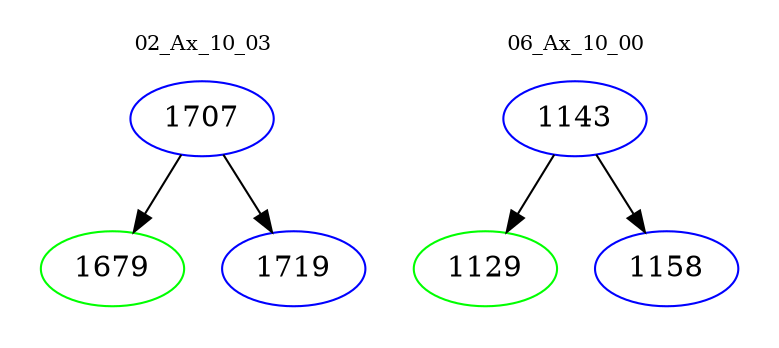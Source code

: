 digraph{
subgraph cluster_0 {
color = white
label = "02_Ax_10_03";
fontsize=10;
T0_1707 [label="1707", color="blue"]
T0_1707 -> T0_1679 [color="black"]
T0_1679 [label="1679", color="green"]
T0_1707 -> T0_1719 [color="black"]
T0_1719 [label="1719", color="blue"]
}
subgraph cluster_1 {
color = white
label = "06_Ax_10_00";
fontsize=10;
T1_1143 [label="1143", color="blue"]
T1_1143 -> T1_1129 [color="black"]
T1_1129 [label="1129", color="green"]
T1_1143 -> T1_1158 [color="black"]
T1_1158 [label="1158", color="blue"]
}
}
